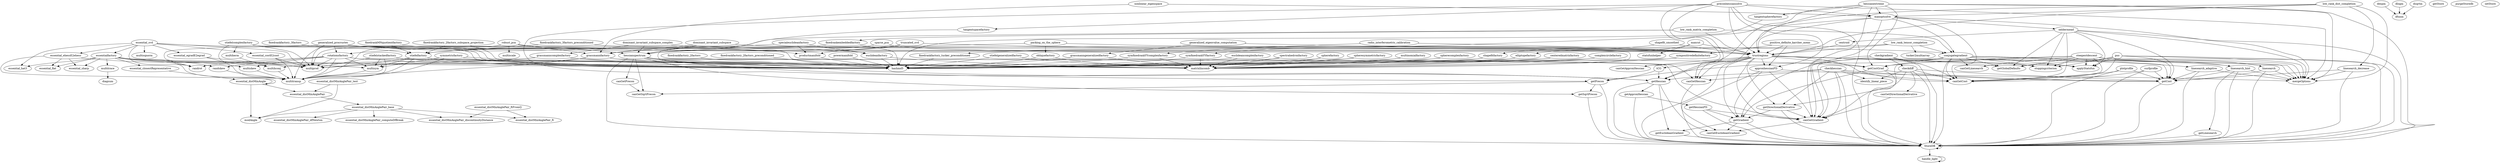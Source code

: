 /* Created by mdot for Matlab */
digraph m2html {
  dominant_invariant_subspace -> grassmannfactory;
  dominant_invariant_subspace -> trustregions;
  dominant_invariant_subspace -> hessianspectrum;
  dominant_invariant_subspace_complex -> grassmanncomplexfactory;
  dominant_invariant_subspace_complex -> trustregions;
  dominant_invariant_subspace_complex -> hessianspectrum;
  essential_svd -> essential_costE2cost;
  essential_svd -> essential_egradE2egrad;
  essential_svd -> essential_ehessE2ehess;
  essential_svd -> essential_hat3;
  essential_svd -> essentialfactory;
  essential_svd -> randrot;
  essential_svd -> trustregions;
  essential_svd -> multiprod;
  essential_svd -> multisqnorm;
  generalized_eigenvalue_computation -> grassmanngeneralizedfactory;
  generalized_eigenvalue_computation -> trustregions;
  generalized_procrustes -> euclideanfactory;
  generalized_procrustes -> randrot;
  generalized_procrustes -> rotationsfactory;
  generalized_procrustes -> trustregions;
  generalized_procrustes -> hessianspectrum;
  generalized_procrustes -> multiprod;
  generalized_procrustes -> multitransp;
  generalized_procrustes -> productmanifold;
  low_rank_dist_completion -> mergeOptions;
  low_rank_dist_completion -> symfixedrankYYfactory;
  low_rank_dist_completion -> linesearch_decrease;
  low_rank_dist_completion -> trustregions;
  low_rank_dist_completion -> manoptsolve;
  low_rank_matrix_completion -> fixedrankembeddedfactory;
  low_rank_matrix_completion -> conjugategradient;
  low_rank_matrix_completion -> trustregions;
  low_rank_matrix_completion -> hessianspectrum;
  low_rank_tensor_completion -> fixedrankfactory_tucker_preconditioned;
  low_rank_tensor_completion -> tucker2multiarray;
  low_rank_tensor_completion -> conjugategradient;
  low_rank_tensor_completion -> trustregions;
  maxcut -> elliptopefactory;
  maxcut -> trustregions;
  maxcut -> statsfunhelper;
  nonlinear_eigenspace -> grassmannfactory;
  nonlinear_eigenspace -> manoptsolve;
  packing_on_the_sphere -> obliquefactory;
  packing_on_the_sphere -> conjugategradient;
  packing_on_the_sphere -> hessianspectrum;
  positive_definite_karcher_mean -> sympositivedefinitefactory;
  positive_definite_karcher_mean -> approxhessianFD;
  positive_definite_karcher_mean -> trustregions;
  radio_interferometric_calibration -> symfixedrankYYcomplexfactory;
  radio_interferometric_calibration -> trustregions;
  robust_pca -> grassmannfactory;
  robust_pca -> trustregions;
  robust_pca -> multiprod;
  robust_pca -> multiscale;
  robust_pca -> multitransp;
  shapefit_smoothed -> shapefitfactory;
  shapefit_smoothed -> trustregions;
  sparse_pca -> stiefelfactory;
  sparse_pca -> trustregions;
  truncated_svd -> grassmannfactory;
  truncated_svd -> trustregions;
  truncated_svd -> hessianspectrum;
  truncated_svd -> productmanifold;
  StoreDB -> StoreDB;
  StoreDB -> handle_light;
  canGetDirectionalDerivative -> canGetGradient;
  canGetGradient -> canGetEuclideanGradient;
  canGetHessian -> canGetEuclideanGradient;
  canGetPrecon -> canGetSqrtPrecon;
  getApproxHessian -> StoreDB;
  getApproxHessian -> getHessianFD;
  getCost -> StoreDB;
  getCostGrad -> StoreDB;
  getCostGrad -> getCost;
  getCostGrad -> getGradient;
  getDirectionalDerivative -> StoreDB;
  getDirectionalDerivative -> canGetGradient;
  getDirectionalDerivative -> getGradient;
  getEuclideanGradient -> StoreDB;
  getGradient -> StoreDB;
  getGradient -> canGetEuclideanGradient;
  getGradient -> getEuclideanGradient;
  getHessian -> StoreDB;
  getHessian -> canGetEuclideanGradient;
  getHessian -> getApproxHessian;
  getHessian -> getEuclideanGradient;
  getHessianFD -> StoreDB;
  getHessianFD -> canGetGradient;
  getHessianFD -> getGradient;
  getLinesearch -> StoreDB;
  getPrecon -> StoreDB;
  getPrecon -> canGetSqrtPrecon;
  getPrecon -> getSqrtPrecon;
  getSqrtPrecon -> StoreDB;
  handle_light -> handle_light;
  complexcirclefactory -> hashmd5;
  complexcirclefactory -> matrixlincomb;
  essential_costE2cost -> multiprod;
  essential_costE2cost -> multitransp;
  essential_egradE2egrad -> multiprod;
  essential_egradE2egrad -> multitransp;
  essential_ehessE2ehess -> essential_flat;
  essential_ehessE2ehess -> essential_sharp;
  essential_ehessE2ehess -> multiprod;
  essential_ehessE2ehess -> multitransp;
  essentialfactory -> essential_flat;
  essentialfactory -> essential_hat3;
  essentialfactory -> essential_sharp;
  essentialfactory -> essential_closestRepresentative;
  essentialfactory -> randrot;
  essentialfactory -> randskew;
  essentialfactory -> hashmd5;
  essentialfactory -> matrixlincomb;
  essentialfactory -> multiprod;
  essentialfactory -> multiskew;
  essentialfactory -> multisym;
  essentialfactory -> multitrace;
  essentialfactory -> multitransp;
  essential_closestRepresentative -> essential_distMinAngle;
  essential_distMinAngle -> essential_distMinAngle;
  essential_distMinAngle -> essential_distMinAnglePair;
  essential_distMinAngle -> modAngle;
  essential_distMinAnglePair -> essential_distMinAnglePair_base;
  essential_distMinAnglePair_base -> essential_distMinAnglePair_computeDfBreak;
  essential_distMinAnglePair_base -> essential_distMinAnglePair_dfNewton;
  essential_distMinAnglePair_base -> essential_distMinAnglePair_discontinuityDistance;
  essential_distMinAnglePair_base -> essential_distMinAnglePair_ft;
  essential_distMinAnglePair_base -> modAngle;
  essential_distMinAnglePair_ftFromQ -> essential_distMinAnglePair_discontinuityDistance;
  essential_distMinAnglePair_ftFromQ -> essential_distMinAnglePair_ft;
  essential_distMinAnglePair_test -> essential_distMinAnglePair;
  essential_distMinAnglePair_test -> modAngle;
  centeredmatrixfactory -> hashmd5;
  centeredmatrixfactory -> matrixlincomb;
  euclideancomplexfactory -> hashmd5;
  euclideancomplexfactory -> matrixlincomb;
  euclideanfactory -> hashmd5;
  euclideanfactory -> matrixlincomb;
  shapefitfactory -> hashmd5;
  shapefitfactory -> matrixlincomb;
  symmetricfactory -> hashmd5;
  symmetricfactory -> matrixlincomb;
  symmetricfactory -> multisym;
  symmetricfactory -> multitransp;
  fixedrankMNquotientfactory -> stiefelfactory;
  fixedrankMNquotientfactory -> hashmd5;
  fixedrankembeddedfactory -> stiefelfactory;
  fixedrankembeddedfactory -> hashmd5;
  fixedrankfactory_2factors -> hashmd5;
  fixedrankfactory_2factors_preconditioned -> hashmd5;
  fixedrankfactory_2factors_subspace_projection -> stiefelfactory;
  fixedrankfactory_2factors_subspace_projection -> hashmd5;
  fixedrankfactory_3factors -> stiefelfactory;
  fixedrankfactory_3factors -> hashmd5;
  fixedrankfactory_3factors_preconditioned -> stiefelfactory;
  fixedrankfactory_3factors_preconditioned -> hashmd5;
  fixedrankfactory_tucker_preconditioned -> hashmd5;
  grassmanncomplexfactory -> hashmd5;
  grassmanncomplexfactory -> matrixlincomb;
  grassmanncomplexfactory -> multihconj;
  grassmanncomplexfactory -> multiprod;
  grassmannfactory -> hashmd5;
  grassmannfactory -> matrixlincomb;
  grassmannfactory -> multiprod;
  grassmannfactory -> multitransp;
  grassmanngeneralizedfactory -> hashmd5;
  grassmanngeneralizedfactory -> matrixlincomb;
  multinomialfactory -> hashmd5;
  multinomialfactory -> matrixlincomb;
  obliquefactory -> hashmd5;
  obliquefactory -> matrixlincomb;
  randskew -> multitransp;
  rotationsfactory -> randrot;
  rotationsfactory -> randskew;
  rotationsfactory -> hashmd5;
  rotationsfactory -> matrixlincomb;
  rotationsfactory -> multiprod;
  rotationsfactory -> multiskew;
  rotationsfactory -> multisym;
  rotationsfactory -> multitransp;
  specialeuclideanfactory -> euclideanfactory;
  specialeuclideanfactory -> rotationsfactory;
  specialeuclideanfactory -> productmanifold;
  spherecomplexfactory -> hashmd5;
  spherecomplexfactory -> matrixlincomb;
  spherefactory -> hashmd5;
  spherefactory -> matrixlincomb;
  spheresymmetricfactory -> hashmd5;
  spheresymmetricfactory -> matrixlincomb;
  stiefelcomplexfactory -> hashmd5;
  stiefelcomplexfactory -> matrixlincomb;
  stiefelcomplexfactory -> multihconj;
  stiefelcomplexfactory -> multiherm;
  stiefelcomplexfactory -> multiprod;
  stiefelfactory -> hashmd5;
  stiefelfactory -> matrixlincomb;
  stiefelfactory -> multiprod;
  stiefelfactory -> multisym;
  stiefelfactory -> multitransp;
  stiefelgeneralizedfactory -> hashmd5;
  stiefelgeneralizedfactory -> matrixlincomb;
  stiefelstackedfactory -> hashmd5;
  stiefelstackedfactory -> matrixlincomb;
  stiefelstackedfactory -> multiprod;
  stiefelstackedfactory -> multisym;
  stiefelstackedfactory -> multitransp;
  elliptopefactory -> hashmd5;
  elliptopefactory -> matrixlincomb;
  spectrahedronfactory -> hashmd5;
  spectrahedronfactory -> matrixlincomb;
  symfixedrankYYcomplexfactory -> hashmd5;
  symfixedrankYYcomplexfactory -> matrixlincomb;
  symfixedrankYYfactory -> hashmd5;
  symfixedrankYYfactory -> matrixlincomb;
  sympositivedefinitefactory -> hashmd5;
  sympositivedefinitefactory -> matrixlincomb;
  conjugategradient -> StoreDB;
  conjugategradient -> applyStatsfun;
  conjugategradient -> canGetCost;
  conjugategradient -> canGetGradient;
  conjugategradient -> canGetLinesearch;
  conjugategradient -> getCostGrad;
  conjugategradient -> getGlobalDefaults;
  conjugategradient -> getPrecon;
  conjugategradient -> mergeOptions;
  conjugategradient -> stoppingcriterion;
  conjugategradient -> linesearch_adaptive;
  conjugategradient -> linesearch_hint;
  approxhessianFD -> StoreDB;
  approxhessianFD -> canGetGradient;
  approxhessianFD -> getGradient;
  approxhessianFD -> mergeOptions;
  linesearch -> StoreDB;
  linesearch -> getCost;
  linesearch -> mergeOptions;
  linesearch_adaptive -> StoreDB;
  linesearch_adaptive -> getCost;
  linesearch_adaptive -> mergeOptions;
  linesearch_decrease -> StoreDB;
  linesearch_decrease -> getCost;
  linesearch_decrease -> mergeOptions;
  linesearch_hint -> StoreDB;
  linesearch_hint -> getCost;
  linesearch_hint -> getLinesearch;
  linesearch_hint -> mergeOptions;
  centroid -> trustregions;
  neldermead -> StoreDB;
  neldermead -> applyStatsfun;
  neldermead -> canGetCost;
  neldermead -> getCost;
  neldermead -> getGlobalDefaults;
  neldermead -> mergeOptions;
  neldermead -> stoppingcriterion;
  neldermead -> centroid;
  preconhessiansolve -> StoreDB;
  preconhessiansolve -> canGetApproxHessian;
  preconhessiansolve -> canGetHessian;
  preconhessiansolve -> getHessian;
  preconhessiansolve -> mergeOptions;
  preconhessiansolve -> approxhessianFD;
  preconhessiansolve -> trustregions;
  preconhessiansolve -> manoptsolve;
  preconhessiansolve -> tangentspacefactory;
  pso -> StoreDB;
  pso -> applyStatsfun;
  pso -> canGetCost;
  pso -> getCost;
  pso -> getGlobalDefaults;
  pso -> mergeOptions;
  pso -> stoppingcriterion;
  steepestdescent -> StoreDB;
  steepestdescent -> applyStatsfun;
  steepestdescent -> canGetCost;
  steepestdescent -> canGetGradient;
  steepestdescent -> canGetLinesearch;
  steepestdescent -> getCostGrad;
  steepestdescent -> getGlobalDefaults;
  steepestdescent -> mergeOptions;
  steepestdescent -> stoppingcriterion;
  steepestdescent -> linesearch;
  steepestdescent -> linesearch_hint;
  tCG -> getHessian;
  tCG -> getPrecon;
  trustregions -> StoreDB;
  trustregions -> applyStatsfun;
  trustregions -> canGetApproxHessian;
  trustregions -> canGetCost;
  trustregions -> canGetGradient;
  trustregions -> canGetHessian;
  trustregions -> getCost;
  trustregions -> getCostGrad;
  trustregions -> getDirectionalDerivative;
  trustregions -> getGlobalDefaults;
  trustregions -> getGradient;
  trustregions -> getHessian;
  trustregions -> mergeOptions;
  trustregions -> stoppingcriterion;
  trustregions -> approxhessianFD;
  trustregions -> tCG;
  checkdiff -> StoreDB;
  checkdiff -> canGetCost;
  checkdiff -> canGetDirectionalDerivative;
  checkdiff -> getCost;
  checkdiff -> getDirectionalDerivative;
  checkdiff -> identify_linear_piece;
  checkgradient -> StoreDB;
  checkgradient -> canGetCost;
  checkgradient -> canGetGradient;
  checkgradient -> getGradient;
  checkgradient -> checkdiff;
  checkhessian -> StoreDB;
  checkhessian -> canGetCost;
  checkhessian -> canGetGradient;
  checkhessian -> canGetHessian;
  checkhessian -> getCost;
  checkhessian -> getDirectionalDerivative;
  checkhessian -> getHessian;
  checkhessian -> identify_linear_piece;
  dexpm -> dfunm;
  dlogm -> dfunm;
  dsqrtm -> dfunm;
  hessianextreme -> StoreDB;
  hessianextreme -> canGetGradient;
  hessianextreme -> getCostGrad;
  hessianextreme -> getHessian;
  hessianextreme -> mergeOptions;
  hessianextreme -> trustregions;
  hessianextreme -> manoptsolve;
  hessianextreme -> tangentspherefactory;
  hessianspectrum -> StoreDB;
  hessianspectrum -> canGetGradient;
  hessianspectrum -> canGetHessian;
  hessianspectrum -> canGetPrecon;
  hessianspectrum -> canGetSqrtPrecon;
  hessianspectrum -> getCostGrad;
  hessianspectrum -> getHessian;
  hessianspectrum -> getPrecon;
  hessianspectrum -> getSqrtPrecon;
  manoptsolve -> canGetCost;
  manoptsolve -> canGetGradient;
  manoptsolve -> canGetHessian;
  manoptsolve -> mergeOptions;
  manoptsolve -> conjugategradient;
  manoptsolve -> neldermead;
  manoptsolve -> trustregions;
  multihconj -> multitransp;
  multiherm -> multihconj;
  multiskew -> multitransp;
  multisym -> multitransp;
  multitrace -> diagsum;
  plotprofile -> StoreDB;
  plotprofile -> canGetCost;
  plotprofile -> getCost;
  powermanifold -> hashmd5;
  productmanifold -> hashmd5;
  surfprofile -> StoreDB;
  surfprofile -> canGetCost;
  surfprofile -> getCost;
  tangentspacefactory -> hashmd5;
  tangentspherefactory -> hashmd5;

  dominant_invariant_subspace [URL="examples/dominant_invariant_subspace.html"];
  dominant_invariant_subspace_complex [URL="examples/dominant_invariant_subspace_complex.html"];
  essential_svd [URL="examples/essential_svd.html"];
  generalized_eigenvalue_computation [URL="examples/generalized_eigenvalue_computation.html"];
  generalized_procrustes [URL="examples/generalized_procrustes.html"];
  low_rank_dist_completion [URL="examples/low_rank_dist_completion.html"];
  low_rank_matrix_completion [URL="examples/low_rank_matrix_completion.html"];
  low_rank_tensor_completion [URL="examples/low_rank_tensor_completion.html"];
  maxcut [URL="examples/maxcut.html"];
  nonlinear_eigenspace [URL="examples/nonlinear_eigenspace.html"];
  packing_on_the_sphere [URL="examples/packing_on_the_sphere.html"];
  positive_definite_karcher_mean [URL="examples/positive_definite_karcher_mean.html"];
  radio_interferometric_calibration [URL="examples/radio_interferometric_calibration.html"];
  robust_pca [URL="examples/robust_pca.html"];
  shapefit_smoothed [URL="examples/shapefit_smoothed.html"];
  sparse_pca [URL="examples/sparse_pca.html"];
  truncated_svd [URL="examples/truncated_svd.html"];
  StoreDB [URL="manopt/core/StoreDB.html"];
  applyStatsfun [URL="manopt/core/applyStatsfun.html"];
  canGetApproxHessian [URL="manopt/core/canGetApproxHessian.html"];
  canGetCost [URL="manopt/core/canGetCost.html"];
  canGetDirectionalDerivative [URL="manopt/core/canGetDirectionalDerivative.html"];
  canGetEuclideanGradient [URL="manopt/core/canGetEuclideanGradient.html"];
  canGetGradient [URL="manopt/core/canGetGradient.html"];
  canGetHessian [URL="manopt/core/canGetHessian.html"];
  canGetLinesearch [URL="manopt/core/canGetLinesearch.html"];
  canGetPrecon [URL="manopt/core/canGetPrecon.html"];
  canGetSqrtPrecon [URL="manopt/core/canGetSqrtPrecon.html"];
  getApproxHessian [URL="manopt/core/getApproxHessian.html"];
  getCost [URL="manopt/core/getCost.html"];
  getCostGrad [URL="manopt/core/getCostGrad.html"];
  getDirectionalDerivative [URL="manopt/core/getDirectionalDerivative.html"];
  getEuclideanGradient [URL="manopt/core/getEuclideanGradient.html"];
  getGlobalDefaults [URL="manopt/core/getGlobalDefaults.html"];
  getGradient [URL="manopt/core/getGradient.html"];
  getHessian [URL="manopt/core/getHessian.html"];
  getHessianFD [URL="manopt/core/getHessianFD.html"];
  getLinesearch [URL="manopt/core/getLinesearch.html"];
  getPrecon [URL="manopt/core/getPrecon.html"];
  getSqrtPrecon [URL="manopt/core/getSqrtPrecon.html"];
  getStore [URL="manopt/core/getStore.html"];
  handle_light [URL="manopt/core/handle_light.html"];
  mergeOptions [URL="manopt/core/mergeOptions.html"];
  purgeStoredb [URL="manopt/core/purgeStoredb.html"];
  setStore [URL="manopt/core/setStore.html"];
  stoppingcriterion [URL="manopt/core/stoppingcriterion.html"];
  complexcirclefactory [URL="manopt/manifolds/complexcircle/complexcirclefactory.html"];
  essential_costE2cost [URL="manopt/manifolds/essential/essential_costE2cost.html"];
  essential_egradE2egrad [URL="manopt/manifolds/essential/essential_egradE2egrad.html"];
  essential_ehessE2ehess [URL="manopt/manifolds/essential/essential_ehessE2ehess.html"];
  essential_flat [URL="manopt/manifolds/essential/essential_flat.html"];
  essential_hat3 [URL="manopt/manifolds/essential/essential_hat3.html"];
  essential_sharp [URL="manopt/manifolds/essential/essential_sharp.html"];
  essentialfactory [URL="manopt/manifolds/essential/essentialfactory.html"];
  essential_closestRepresentative [URL="manopt/manifolds/essential/privateessential/essential_closestRepresentative.html"];
  essential_distMinAngle [URL="manopt/manifolds/essential/privateessential/essential_distMinAngle.html"];
  essential_distMinAnglePair [URL="manopt/manifolds/essential/privateessential/essential_distMinAnglePair.html"];
  essential_distMinAnglePair_base [URL="manopt/manifolds/essential/privateessential/essential_distMinAnglePair_base.html"];
  essential_distMinAnglePair_computeDfBreak [URL="manopt/manifolds/essential/privateessential/essential_distMinAnglePair_computeDfBreak.html"];
  essential_distMinAnglePair_dfNewton [URL="manopt/manifolds/essential/privateessential/essential_distMinAnglePair_dfNewton.html"];
  essential_distMinAnglePair_discontinuityDistance [URL="manopt/manifolds/essential/privateessential/essential_distMinAnglePair_discontinuityDistance.html"];
  essential_distMinAnglePair_ft [URL="manopt/manifolds/essential/privateessential/essential_distMinAnglePair_ft.html"];
  essential_distMinAnglePair_ftFromQ [URL="manopt/manifolds/essential/privateessential/essential_distMinAnglePair_ftFromQ.html"];
  essential_distMinAnglePair_test [URL="manopt/manifolds/essential/privateessential/essential_distMinAnglePair_test.html"];
  modAngle [URL="manopt/manifolds/essential/privateessential/modAngle.html"];
  centeredmatrixfactory [URL="manopt/manifolds/euclidean/centeredmatrixfactory.html"];
  euclideancomplexfactory [URL="manopt/manifolds/euclidean/euclideancomplexfactory.html"];
  euclideanfactory [URL="manopt/manifolds/euclidean/euclideanfactory.html"];
  shapefitfactory [URL="manopt/manifolds/euclidean/shapefitfactory.html"];
  symmetricfactory [URL="manopt/manifolds/euclidean/symmetricfactory.html"];
  fixedrankMNquotientfactory [URL="manopt/manifolds/fixedrank/fixedrankMNquotientfactory.html"];
  fixedrankembeddedfactory [URL="manopt/manifolds/fixedrank/fixedrankembeddedfactory.html"];
  fixedrankfactory_2factors [URL="manopt/manifolds/fixedrank/fixedrankfactory_2factors.html"];
  fixedrankfactory_2factors_preconditioned [URL="manopt/manifolds/fixedrank/fixedrankfactory_2factors_preconditioned.html"];
  fixedrankfactory_2factors_subspace_projection [URL="manopt/manifolds/fixedrank/fixedrankfactory_2factors_subspace_projection.html"];
  fixedrankfactory_3factors [URL="manopt/manifolds/fixedrank/fixedrankfactory_3factors.html"];
  fixedrankfactory_3factors_preconditioned [URL="manopt/manifolds/fixedrank/fixedrankfactory_3factors_preconditioned.html"];
  fixedrankfactory_tucker_preconditioned [URL="manopt/manifolds/fixedranktensors/fixedrankfactory_tucker_preconditioned.html"];
  tucker2multiarray [URL="manopt/manifolds/fixedranktensors/tucker2multiarray.html"];
  grassmanncomplexfactory [URL="manopt/manifolds/grassmann/grassmanncomplexfactory.html"];
  grassmannfactory [URL="manopt/manifolds/grassmann/grassmannfactory.html"];
  grassmanngeneralizedfactory [URL="manopt/manifolds/grassmann/grassmanngeneralizedfactory.html"];
  multinomialfactory [URL="manopt/manifolds/multinomial/multinomialfactory.html"];
  obliquefactory [URL="manopt/manifolds/oblique/obliquefactory.html"];
  randrot [URL="manopt/manifolds/rotations/randrot.html"];
  randskew [URL="manopt/manifolds/rotations/randskew.html"];
  rotationsfactory [URL="manopt/manifolds/rotations/rotationsfactory.html"];
  specialeuclideanfactory [URL="manopt/manifolds/specialeuclidean/specialeuclideanfactory.html"];
  spherecomplexfactory [URL="manopt/manifolds/sphere/spherecomplexfactory.html"];
  spherefactory [URL="manopt/manifolds/sphere/spherefactory.html"];
  spheresymmetricfactory [URL="manopt/manifolds/sphere/spheresymmetricfactory.html"];
  stiefelcomplexfactory [URL="manopt/manifolds/stiefel/stiefelcomplexfactory.html"];
  stiefelfactory [URL="manopt/manifolds/stiefel/stiefelfactory.html"];
  stiefelgeneralizedfactory [URL="manopt/manifolds/stiefel/stiefelgeneralizedfactory.html"];
  stiefelstackedfactory [URL="manopt/manifolds/stiefel/stiefelstackedfactory.html"];
  elliptopefactory [URL="manopt/manifolds/symfixedrank/elliptopefactory.html"];
  spectrahedronfactory [URL="manopt/manifolds/symfixedrank/spectrahedronfactory.html"];
  symfixedrankYYcomplexfactory [URL="manopt/manifolds/symfixedrank/symfixedrankYYcomplexfactory.html"];
  symfixedrankYYfactory [URL="manopt/manifolds/symfixedrank/symfixedrankYYfactory.html"];
  sympositivedefinitefactory [URL="manopt/manifolds/symfixedrank/sympositivedefinitefactory.html"];
  conjugategradient [URL="manopt/solvers/conjugategradient/conjugategradient.html"];
  approxhessianFD [URL="manopt/solvers/hessianapproximations/approxhessianFD.html"];
  linesearch [URL="manopt/solvers/linesearch/linesearch.html"];
  linesearch_adaptive [URL="manopt/solvers/linesearch/linesearch_adaptive.html"];
  linesearch_decrease [URL="manopt/solvers/linesearch/linesearch_decrease.html"];
  linesearch_hint [URL="manopt/solvers/linesearch/linesearch_hint.html"];
  centroid [URL="manopt/solvers/neldermead/centroid.html"];
  neldermead [URL="manopt/solvers/neldermead/neldermead.html"];
  preconhessiansolve [URL="manopt/solvers/preconditioners/preconhessiansolve.html"];
  pso [URL="manopt/solvers/pso/pso.html"];
  steepestdescent [URL="manopt/solvers/steepestdescent/steepestdescent.html"];
  tCG [URL="manopt/solvers/trustregions/tCG.html"];
  trustregions [URL="manopt/solvers/trustregions/trustregions.html"];
  checkdiff [URL="manopt/tools/checkdiff.html"];
  checkgradient [URL="manopt/tools/checkgradient.html"];
  checkhessian [URL="manopt/tools/checkhessian.html"];
  dexpm [URL="manopt/tools/dexpm.html"];
  dfunm [URL="manopt/tools/dfunm.html"];
  diagsum [URL="manopt/tools/diagsum.html"];
  dlogm [URL="manopt/tools/dlogm.html"];
  dsqrtm [URL="manopt/tools/dsqrtm.html"];
  hashmd5 [URL="manopt/tools/hashmd5.html"];
  hessianextreme [URL="manopt/tools/hessianextreme.html"];
  hessianspectrum [URL="manopt/tools/hessianspectrum.html"];
  identify_linear_piece [URL="manopt/tools/identify_linear_piece.html"];
  manoptsolve [URL="manopt/tools/manoptsolve.html"];
  matrixlincomb [URL="manopt/tools/matrixlincomb.html"];
  multihconj [URL="manopt/tools/multihconj.html"];
  multiherm [URL="manopt/tools/multiherm.html"];
  multiprod [URL="manopt/tools/multiprod.html"];
  multiscale [URL="manopt/tools/multiscale.html"];
  multiskew [URL="manopt/tools/multiskew.html"];
  multisqnorm [URL="manopt/tools/multisqnorm.html"];
  multisym [URL="manopt/tools/multisym.html"];
  multitrace [URL="manopt/tools/multitrace.html"];
  multitransp [URL="manopt/tools/multitransp.html"];
  plotprofile [URL="manopt/tools/plotprofile.html"];
  powermanifold [URL="manopt/tools/powermanifold.html"];
  productmanifold [URL="manopt/tools/productmanifold.html"];
  statsfunhelper [URL="manopt/tools/statsfunhelper.html"];
  surfprofile [URL="manopt/tools/surfprofile.html"];
  tangentspacefactory [URL="manopt/tools/tangentspacefactory.html"];
  tangentspherefactory [URL="manopt/tools/tangentspherefactory.html"];
}